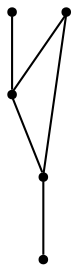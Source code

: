 graph {
  node [shape=point,comment="{\"directed\":false,\"doi\":\"10.4230/LIPIcs.GD.2024.25\",\"figure\":\"4 (2)\"}"]

  v0 [pos="1678.7659018218185,472.5647463781196"]
  v1 [pos="1738.054488864044,428.1089540556924"]
  v2 [pos="1628.0706341493624,483.53035705663643"]
  v3 [pos="1560.1894908870108,487.38306830320244"]
  v4 [pos="1649.1218626839202,546.6571825507124"]

  v0 -- v1 [id="-1",pos="1678.7659018218185,472.5647463781196 1708.4269546507248,462.6723321241859 1728.1774650121674,447.857787515563 1738.054488864044,428.1089540556924"]
  v2 -- v0 [id="-2",pos="1628.0706341493624,483.53035705663643 1647.376369644267,481.0536235233319 1664.276556030275,477.3959523808767 1678.7659018218185,472.5647463781196"]
  v3 -- v2 [id="-3",pos="1560.1894908870108,487.38306830320244 1585.3996685650955,487.38306830320244 1608.037304476656,486.096858714741 1628.0706341493624,483.53035705663643"]
  v4 -- v2 [id="-11",pos="1649.1218626839202,546.6571825507124 1628.0706341493624,483.53035705663643 1628.0706341493624,483.53035705663643 1628.0706341493624,483.53035705663643"]
  v4 -- v0 [id="-13",pos="1649.1218626839202,546.6571825507124 1678.7659018218185,472.5647463781196 1678.7659018218185,472.5647463781196 1678.7659018218185,472.5647463781196"]
}